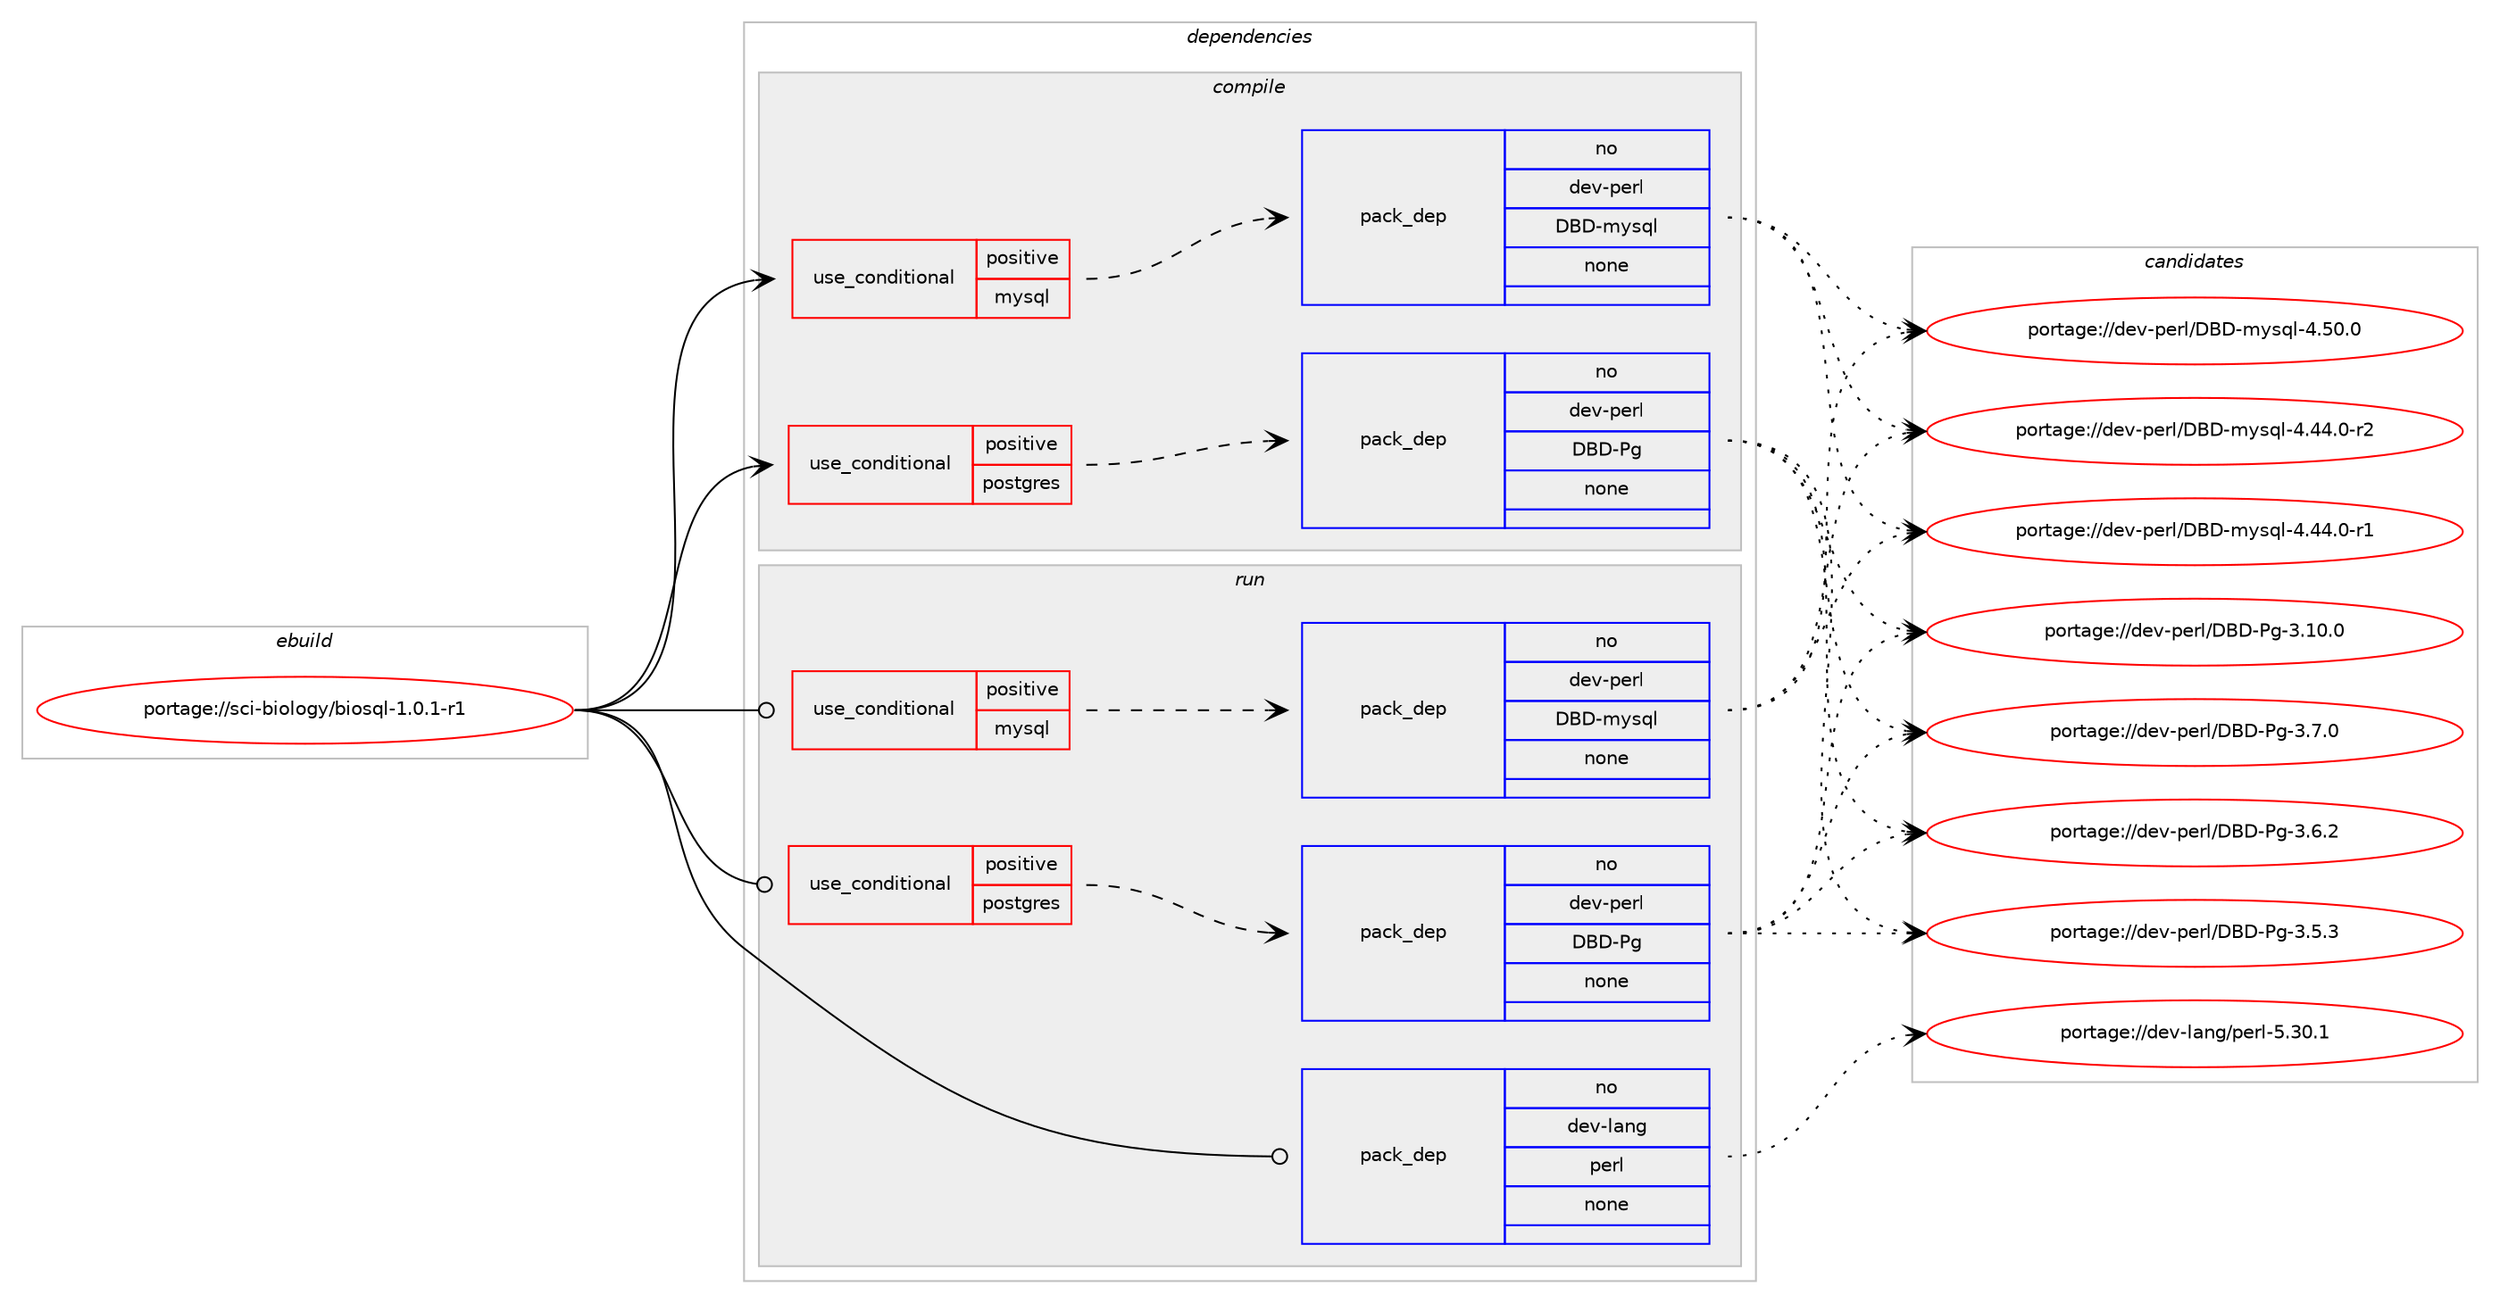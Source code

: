 digraph prolog {

# *************
# Graph options
# *************

newrank=true;
concentrate=true;
compound=true;
graph [rankdir=LR,fontname=Helvetica,fontsize=10,ranksep=1.5];#, ranksep=2.5, nodesep=0.2];
edge  [arrowhead=vee];
node  [fontname=Helvetica,fontsize=10];

# **********
# The ebuild
# **********

subgraph cluster_leftcol {
color=gray;
rank=same;
label=<<i>ebuild</i>>;
id [label="portage://sci-biology/biosql-1.0.1-r1", color=red, width=4, href="../sci-biology/biosql-1.0.1-r1.svg"];
}

# ****************
# The dependencies
# ****************

subgraph cluster_midcol {
color=gray;
label=<<i>dependencies</i>>;
subgraph cluster_compile {
fillcolor="#eeeeee";
style=filled;
label=<<i>compile</i>>;
subgraph cond8178 {
dependency45261 [label=<<TABLE BORDER="0" CELLBORDER="1" CELLSPACING="0" CELLPADDING="4"><TR><TD ROWSPAN="3" CELLPADDING="10">use_conditional</TD></TR><TR><TD>positive</TD></TR><TR><TD>mysql</TD></TR></TABLE>>, shape=none, color=red];
subgraph pack36121 {
dependency45262 [label=<<TABLE BORDER="0" CELLBORDER="1" CELLSPACING="0" CELLPADDING="4" WIDTH="220"><TR><TD ROWSPAN="6" CELLPADDING="30">pack_dep</TD></TR><TR><TD WIDTH="110">no</TD></TR><TR><TD>dev-perl</TD></TR><TR><TD>DBD-mysql</TD></TR><TR><TD>none</TD></TR><TR><TD></TD></TR></TABLE>>, shape=none, color=blue];
}
dependency45261:e -> dependency45262:w [weight=20,style="dashed",arrowhead="vee"];
}
id:e -> dependency45261:w [weight=20,style="solid",arrowhead="vee"];
subgraph cond8179 {
dependency45263 [label=<<TABLE BORDER="0" CELLBORDER="1" CELLSPACING="0" CELLPADDING="4"><TR><TD ROWSPAN="3" CELLPADDING="10">use_conditional</TD></TR><TR><TD>positive</TD></TR><TR><TD>postgres</TD></TR></TABLE>>, shape=none, color=red];
subgraph pack36122 {
dependency45264 [label=<<TABLE BORDER="0" CELLBORDER="1" CELLSPACING="0" CELLPADDING="4" WIDTH="220"><TR><TD ROWSPAN="6" CELLPADDING="30">pack_dep</TD></TR><TR><TD WIDTH="110">no</TD></TR><TR><TD>dev-perl</TD></TR><TR><TD>DBD-Pg</TD></TR><TR><TD>none</TD></TR><TR><TD></TD></TR></TABLE>>, shape=none, color=blue];
}
dependency45263:e -> dependency45264:w [weight=20,style="dashed",arrowhead="vee"];
}
id:e -> dependency45263:w [weight=20,style="solid",arrowhead="vee"];
}
subgraph cluster_compileandrun {
fillcolor="#eeeeee";
style=filled;
label=<<i>compile and run</i>>;
}
subgraph cluster_run {
fillcolor="#eeeeee";
style=filled;
label=<<i>run</i>>;
subgraph cond8180 {
dependency45265 [label=<<TABLE BORDER="0" CELLBORDER="1" CELLSPACING="0" CELLPADDING="4"><TR><TD ROWSPAN="3" CELLPADDING="10">use_conditional</TD></TR><TR><TD>positive</TD></TR><TR><TD>mysql</TD></TR></TABLE>>, shape=none, color=red];
subgraph pack36123 {
dependency45266 [label=<<TABLE BORDER="0" CELLBORDER="1" CELLSPACING="0" CELLPADDING="4" WIDTH="220"><TR><TD ROWSPAN="6" CELLPADDING="30">pack_dep</TD></TR><TR><TD WIDTH="110">no</TD></TR><TR><TD>dev-perl</TD></TR><TR><TD>DBD-mysql</TD></TR><TR><TD>none</TD></TR><TR><TD></TD></TR></TABLE>>, shape=none, color=blue];
}
dependency45265:e -> dependency45266:w [weight=20,style="dashed",arrowhead="vee"];
}
id:e -> dependency45265:w [weight=20,style="solid",arrowhead="odot"];
subgraph cond8181 {
dependency45267 [label=<<TABLE BORDER="0" CELLBORDER="1" CELLSPACING="0" CELLPADDING="4"><TR><TD ROWSPAN="3" CELLPADDING="10">use_conditional</TD></TR><TR><TD>positive</TD></TR><TR><TD>postgres</TD></TR></TABLE>>, shape=none, color=red];
subgraph pack36124 {
dependency45268 [label=<<TABLE BORDER="0" CELLBORDER="1" CELLSPACING="0" CELLPADDING="4" WIDTH="220"><TR><TD ROWSPAN="6" CELLPADDING="30">pack_dep</TD></TR><TR><TD WIDTH="110">no</TD></TR><TR><TD>dev-perl</TD></TR><TR><TD>DBD-Pg</TD></TR><TR><TD>none</TD></TR><TR><TD></TD></TR></TABLE>>, shape=none, color=blue];
}
dependency45267:e -> dependency45268:w [weight=20,style="dashed",arrowhead="vee"];
}
id:e -> dependency45267:w [weight=20,style="solid",arrowhead="odot"];
subgraph pack36125 {
dependency45269 [label=<<TABLE BORDER="0" CELLBORDER="1" CELLSPACING="0" CELLPADDING="4" WIDTH="220"><TR><TD ROWSPAN="6" CELLPADDING="30">pack_dep</TD></TR><TR><TD WIDTH="110">no</TD></TR><TR><TD>dev-lang</TD></TR><TR><TD>perl</TD></TR><TR><TD>none</TD></TR><TR><TD></TD></TR></TABLE>>, shape=none, color=blue];
}
id:e -> dependency45269:w [weight=20,style="solid",arrowhead="odot"];
}
}

# **************
# The candidates
# **************

subgraph cluster_choices {
rank=same;
color=gray;
label=<<i>candidates</i>>;

subgraph choice36121 {
color=black;
nodesep=1;
choice10010111845112101114108476866684510912111511310845524653484648 [label="portage://dev-perl/DBD-mysql-4.50.0", color=red, width=4,href="../dev-perl/DBD-mysql-4.50.0.svg"];
choice100101118451121011141084768666845109121115113108455246525246484511450 [label="portage://dev-perl/DBD-mysql-4.44.0-r2", color=red, width=4,href="../dev-perl/DBD-mysql-4.44.0-r2.svg"];
choice100101118451121011141084768666845109121115113108455246525246484511449 [label="portage://dev-perl/DBD-mysql-4.44.0-r1", color=red, width=4,href="../dev-perl/DBD-mysql-4.44.0-r1.svg"];
dependency45262:e -> choice10010111845112101114108476866684510912111511310845524653484648:w [style=dotted,weight="100"];
dependency45262:e -> choice100101118451121011141084768666845109121115113108455246525246484511450:w [style=dotted,weight="100"];
dependency45262:e -> choice100101118451121011141084768666845109121115113108455246525246484511449:w [style=dotted,weight="100"];
}
subgraph choice36122 {
color=black;
nodesep=1;
choice10010111845112101114108476866684580103455146554648 [label="portage://dev-perl/DBD-Pg-3.7.0", color=red, width=4,href="../dev-perl/DBD-Pg-3.7.0.svg"];
choice10010111845112101114108476866684580103455146544650 [label="portage://dev-perl/DBD-Pg-3.6.2", color=red, width=4,href="../dev-perl/DBD-Pg-3.6.2.svg"];
choice10010111845112101114108476866684580103455146534651 [label="portage://dev-perl/DBD-Pg-3.5.3", color=red, width=4,href="../dev-perl/DBD-Pg-3.5.3.svg"];
choice1001011184511210111410847686668458010345514649484648 [label="portage://dev-perl/DBD-Pg-3.10.0", color=red, width=4,href="../dev-perl/DBD-Pg-3.10.0.svg"];
dependency45264:e -> choice10010111845112101114108476866684580103455146554648:w [style=dotted,weight="100"];
dependency45264:e -> choice10010111845112101114108476866684580103455146544650:w [style=dotted,weight="100"];
dependency45264:e -> choice10010111845112101114108476866684580103455146534651:w [style=dotted,weight="100"];
dependency45264:e -> choice1001011184511210111410847686668458010345514649484648:w [style=dotted,weight="100"];
}
subgraph choice36123 {
color=black;
nodesep=1;
choice10010111845112101114108476866684510912111511310845524653484648 [label="portage://dev-perl/DBD-mysql-4.50.0", color=red, width=4,href="../dev-perl/DBD-mysql-4.50.0.svg"];
choice100101118451121011141084768666845109121115113108455246525246484511450 [label="portage://dev-perl/DBD-mysql-4.44.0-r2", color=red, width=4,href="../dev-perl/DBD-mysql-4.44.0-r2.svg"];
choice100101118451121011141084768666845109121115113108455246525246484511449 [label="portage://dev-perl/DBD-mysql-4.44.0-r1", color=red, width=4,href="../dev-perl/DBD-mysql-4.44.0-r1.svg"];
dependency45266:e -> choice10010111845112101114108476866684510912111511310845524653484648:w [style=dotted,weight="100"];
dependency45266:e -> choice100101118451121011141084768666845109121115113108455246525246484511450:w [style=dotted,weight="100"];
dependency45266:e -> choice100101118451121011141084768666845109121115113108455246525246484511449:w [style=dotted,weight="100"];
}
subgraph choice36124 {
color=black;
nodesep=1;
choice10010111845112101114108476866684580103455146554648 [label="portage://dev-perl/DBD-Pg-3.7.0", color=red, width=4,href="../dev-perl/DBD-Pg-3.7.0.svg"];
choice10010111845112101114108476866684580103455146544650 [label="portage://dev-perl/DBD-Pg-3.6.2", color=red, width=4,href="../dev-perl/DBD-Pg-3.6.2.svg"];
choice10010111845112101114108476866684580103455146534651 [label="portage://dev-perl/DBD-Pg-3.5.3", color=red, width=4,href="../dev-perl/DBD-Pg-3.5.3.svg"];
choice1001011184511210111410847686668458010345514649484648 [label="portage://dev-perl/DBD-Pg-3.10.0", color=red, width=4,href="../dev-perl/DBD-Pg-3.10.0.svg"];
dependency45268:e -> choice10010111845112101114108476866684580103455146554648:w [style=dotted,weight="100"];
dependency45268:e -> choice10010111845112101114108476866684580103455146544650:w [style=dotted,weight="100"];
dependency45268:e -> choice10010111845112101114108476866684580103455146534651:w [style=dotted,weight="100"];
dependency45268:e -> choice1001011184511210111410847686668458010345514649484648:w [style=dotted,weight="100"];
}
subgraph choice36125 {
color=black;
nodesep=1;
choice10010111845108971101034711210111410845534651484649 [label="portage://dev-lang/perl-5.30.1", color=red, width=4,href="../dev-lang/perl-5.30.1.svg"];
dependency45269:e -> choice10010111845108971101034711210111410845534651484649:w [style=dotted,weight="100"];
}
}

}
